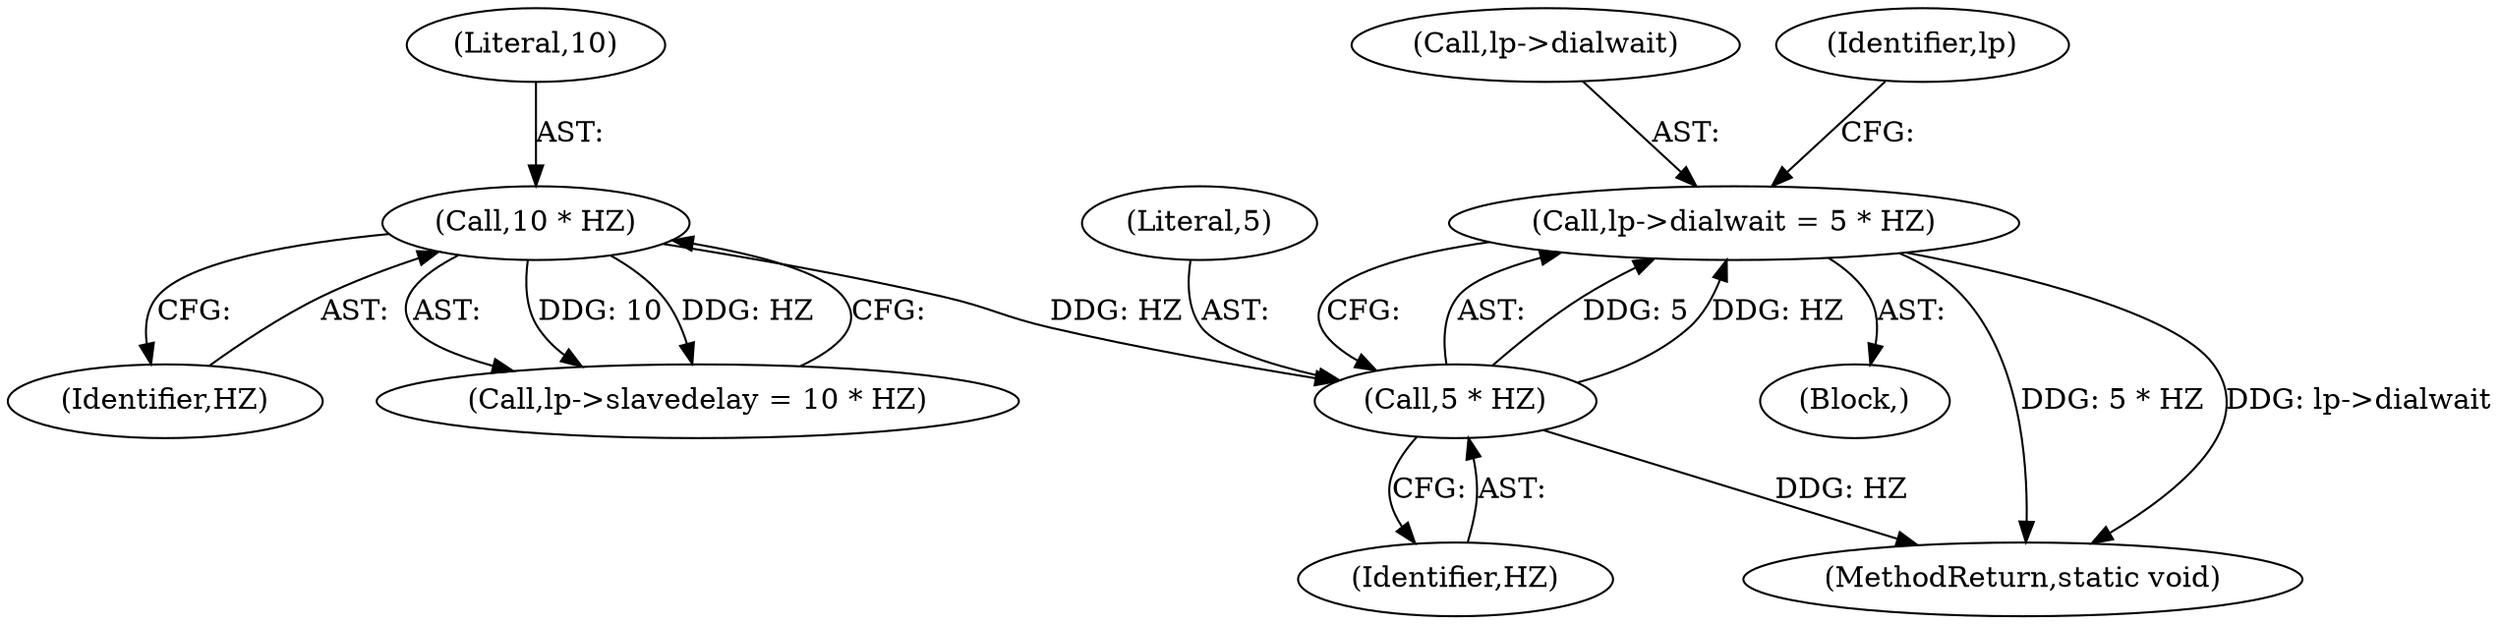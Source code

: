 digraph "0_linux_550fd08c2cebad61c548def135f67aba284c6162@pointer" {
"1000271" [label="(Call,lp->dialwait = 5 * HZ)"];
"1000275" [label="(Call,5 * HZ)"];
"1000235" [label="(Call,10 * HZ)"];
"1000237" [label="(Identifier,HZ)"];
"1000236" [label="(Literal,10)"];
"1000231" [label="(Call,lp->slavedelay = 10 * HZ)"];
"1000113" [label="(Block,)"];
"1000288" [label="(MethodReturn,static void)"];
"1000277" [label="(Identifier,HZ)"];
"1000272" [label="(Call,lp->dialwait)"];
"1000280" [label="(Identifier,lp)"];
"1000271" [label="(Call,lp->dialwait = 5 * HZ)"];
"1000276" [label="(Literal,5)"];
"1000275" [label="(Call,5 * HZ)"];
"1000235" [label="(Call,10 * HZ)"];
"1000271" -> "1000113"  [label="AST: "];
"1000271" -> "1000275"  [label="CFG: "];
"1000272" -> "1000271"  [label="AST: "];
"1000275" -> "1000271"  [label="AST: "];
"1000280" -> "1000271"  [label="CFG: "];
"1000271" -> "1000288"  [label="DDG: 5 * HZ"];
"1000271" -> "1000288"  [label="DDG: lp->dialwait"];
"1000275" -> "1000271"  [label="DDG: 5"];
"1000275" -> "1000271"  [label="DDG: HZ"];
"1000275" -> "1000277"  [label="CFG: "];
"1000276" -> "1000275"  [label="AST: "];
"1000277" -> "1000275"  [label="AST: "];
"1000275" -> "1000288"  [label="DDG: HZ"];
"1000235" -> "1000275"  [label="DDG: HZ"];
"1000235" -> "1000231"  [label="AST: "];
"1000235" -> "1000237"  [label="CFG: "];
"1000236" -> "1000235"  [label="AST: "];
"1000237" -> "1000235"  [label="AST: "];
"1000231" -> "1000235"  [label="CFG: "];
"1000235" -> "1000231"  [label="DDG: 10"];
"1000235" -> "1000231"  [label="DDG: HZ"];
}
